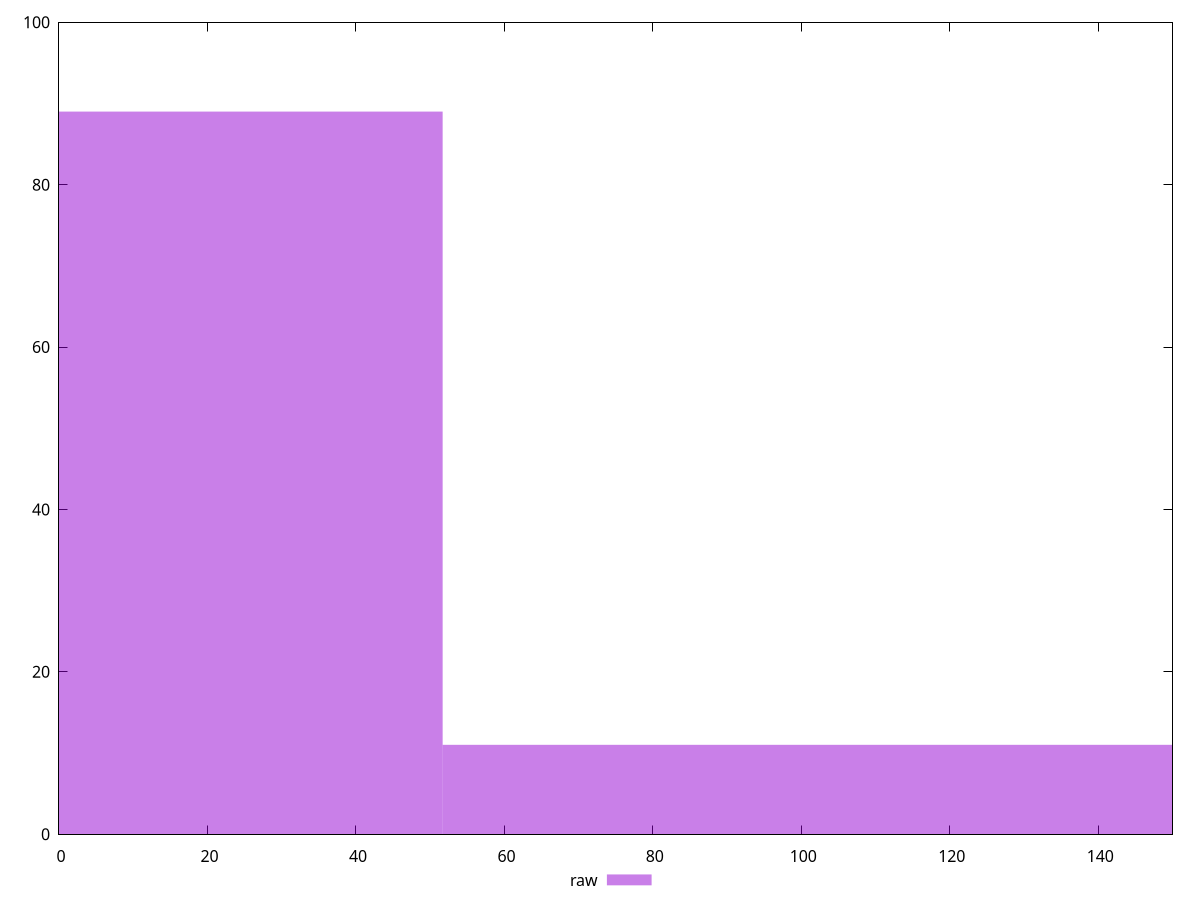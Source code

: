 reset

$raw <<EOF
0 89
103.3613752278245 11
EOF

set key outside below
set boxwidth 103.3613752278245
set xrange [0:150]
set yrange [0:100]
set trange [0:100]
set style fill transparent solid 0.5 noborder
set terminal svg size 640, 490 enhanced background rgb 'white'
set output "report_00019_2021-02-10T18-14-37.922Z//unminified-javascript/samples/pages+cached/raw/histogram.svg"

plot $raw title "raw" with boxes

reset
